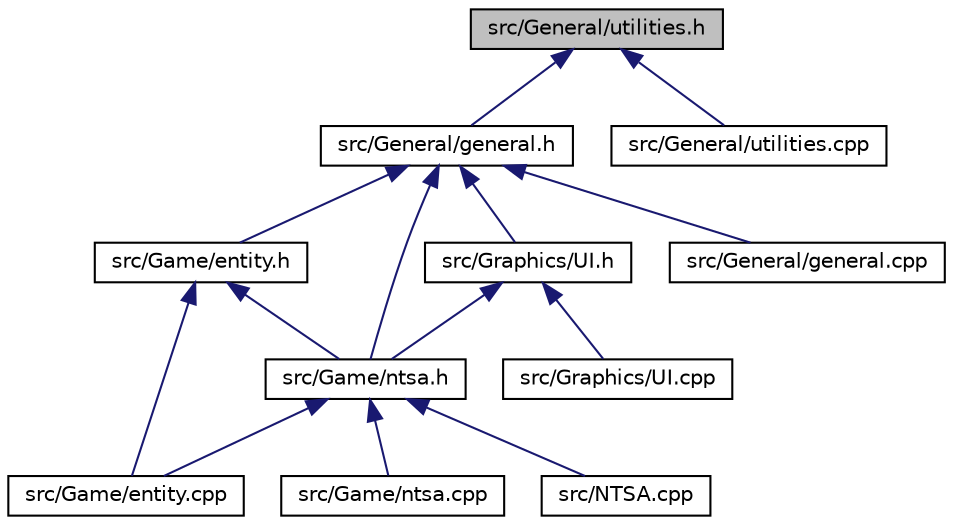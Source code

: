 digraph "src/General/utilities.h"
{
  edge [fontname="Helvetica",fontsize="10",labelfontname="Helvetica",labelfontsize="10"];
  node [fontname="Helvetica",fontsize="10",shape=record];
  Node1 [label="src/General/utilities.h",height=0.2,width=0.4,color="black", fillcolor="grey75", style="filled" fontcolor="black"];
  Node1 -> Node2 [dir="back",color="midnightblue",fontsize="10",style="solid",fontname="Helvetica"];
  Node2 [label="src/General/general.h",height=0.2,width=0.4,color="black", fillcolor="white", style="filled",URL="$general_8h.html"];
  Node2 -> Node3 [dir="back",color="midnightblue",fontsize="10",style="solid",fontname="Helvetica"];
  Node3 [label="src/Game/entity.h",height=0.2,width=0.4,color="black", fillcolor="white", style="filled",URL="$entity_8h.html"];
  Node3 -> Node4 [dir="back",color="midnightblue",fontsize="10",style="solid",fontname="Helvetica"];
  Node4 [label="src/Game/entity.cpp",height=0.2,width=0.4,color="black", fillcolor="white", style="filled",URL="$entity_8cpp.html"];
  Node3 -> Node5 [dir="back",color="midnightblue",fontsize="10",style="solid",fontname="Helvetica"];
  Node5 [label="src/Game/ntsa.h",height=0.2,width=0.4,color="black", fillcolor="white", style="filled",URL="$ntsa_8h.html"];
  Node5 -> Node4 [dir="back",color="midnightblue",fontsize="10",style="solid",fontname="Helvetica"];
  Node5 -> Node6 [dir="back",color="midnightblue",fontsize="10",style="solid",fontname="Helvetica"];
  Node6 [label="src/Game/ntsa.cpp",height=0.2,width=0.4,color="black", fillcolor="white", style="filled",URL="$ntsa_8cpp.html"];
  Node5 -> Node7 [dir="back",color="midnightblue",fontsize="10",style="solid",fontname="Helvetica"];
  Node7 [label="src/NTSA.cpp",height=0.2,width=0.4,color="black", fillcolor="white", style="filled",URL="$_n_t_s_a_8cpp.html"];
  Node2 -> Node5 [dir="back",color="midnightblue",fontsize="10",style="solid",fontname="Helvetica"];
  Node2 -> Node8 [dir="back",color="midnightblue",fontsize="10",style="solid",fontname="Helvetica"];
  Node8 [label="src/Graphics/UI.h",height=0.2,width=0.4,color="black", fillcolor="white", style="filled",URL="$_u_i_8h.html"];
  Node8 -> Node5 [dir="back",color="midnightblue",fontsize="10",style="solid",fontname="Helvetica"];
  Node8 -> Node9 [dir="back",color="midnightblue",fontsize="10",style="solid",fontname="Helvetica"];
  Node9 [label="src/Graphics/UI.cpp",height=0.2,width=0.4,color="black", fillcolor="white", style="filled",URL="$_u_i_8cpp.html"];
  Node2 -> Node10 [dir="back",color="midnightblue",fontsize="10",style="solid",fontname="Helvetica"];
  Node10 [label="src/General/general.cpp",height=0.2,width=0.4,color="black", fillcolor="white", style="filled",URL="$general_8cpp.html"];
  Node1 -> Node11 [dir="back",color="midnightblue",fontsize="10",style="solid",fontname="Helvetica"];
  Node11 [label="src/General/utilities.cpp",height=0.2,width=0.4,color="black", fillcolor="white", style="filled",URL="$utilities_8cpp.html"];
}
